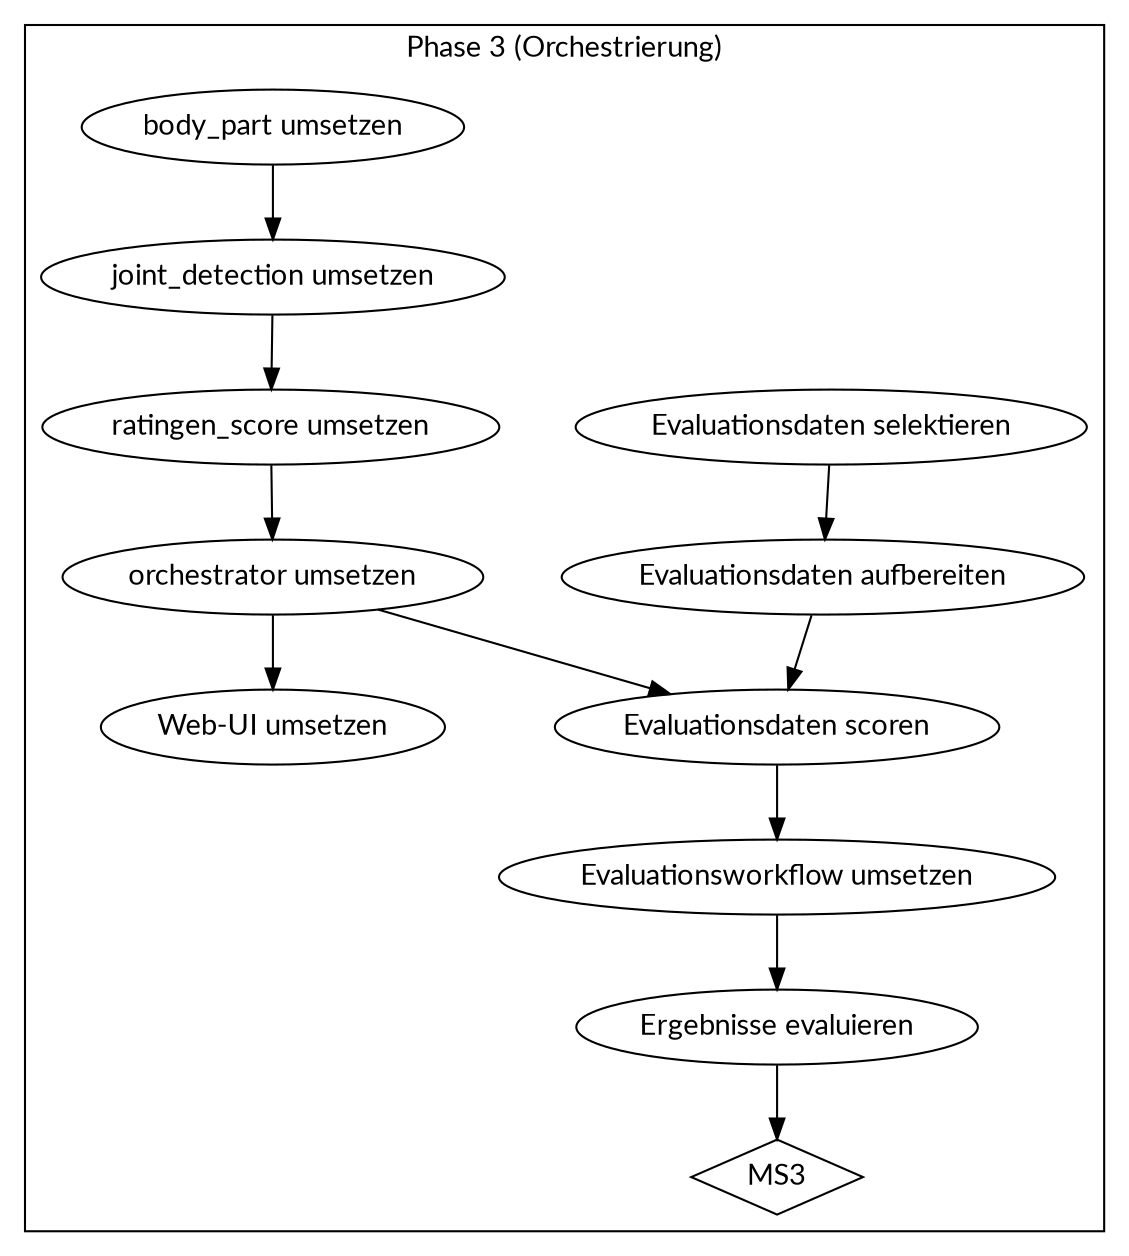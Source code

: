digraph projektplan {

    rankdir="TD";
    dpi="300";

    graph [fontname="Lato", nodesep="0.5"];
    node [fontname="Lato"];
    edge [fontname="Lato"];

    subgraph cluster_phase3 {
        fontname="Lato";
        label="Phase 3 (Orchestrierung)";

        "MS3" [shape="diamond"];

        "Evaluationsdaten selektieren" -> "Evaluationsdaten aufbereiten";

        "body_part umsetzen" -> "joint_detection umsetzen" -> "ratingen_score umsetzen" -> "orchestrator umsetzen" -> "Web-UI umsetzen";

        "Evaluationsdaten aufbereiten" -> "Evaluationsdaten scoren";
        "orchestrator umsetzen" -> "Evaluationsdaten scoren" -> "Evaluationsworkflow umsetzen" -> "Ergebnisse evaluieren" -> "MS3";
    }

}

